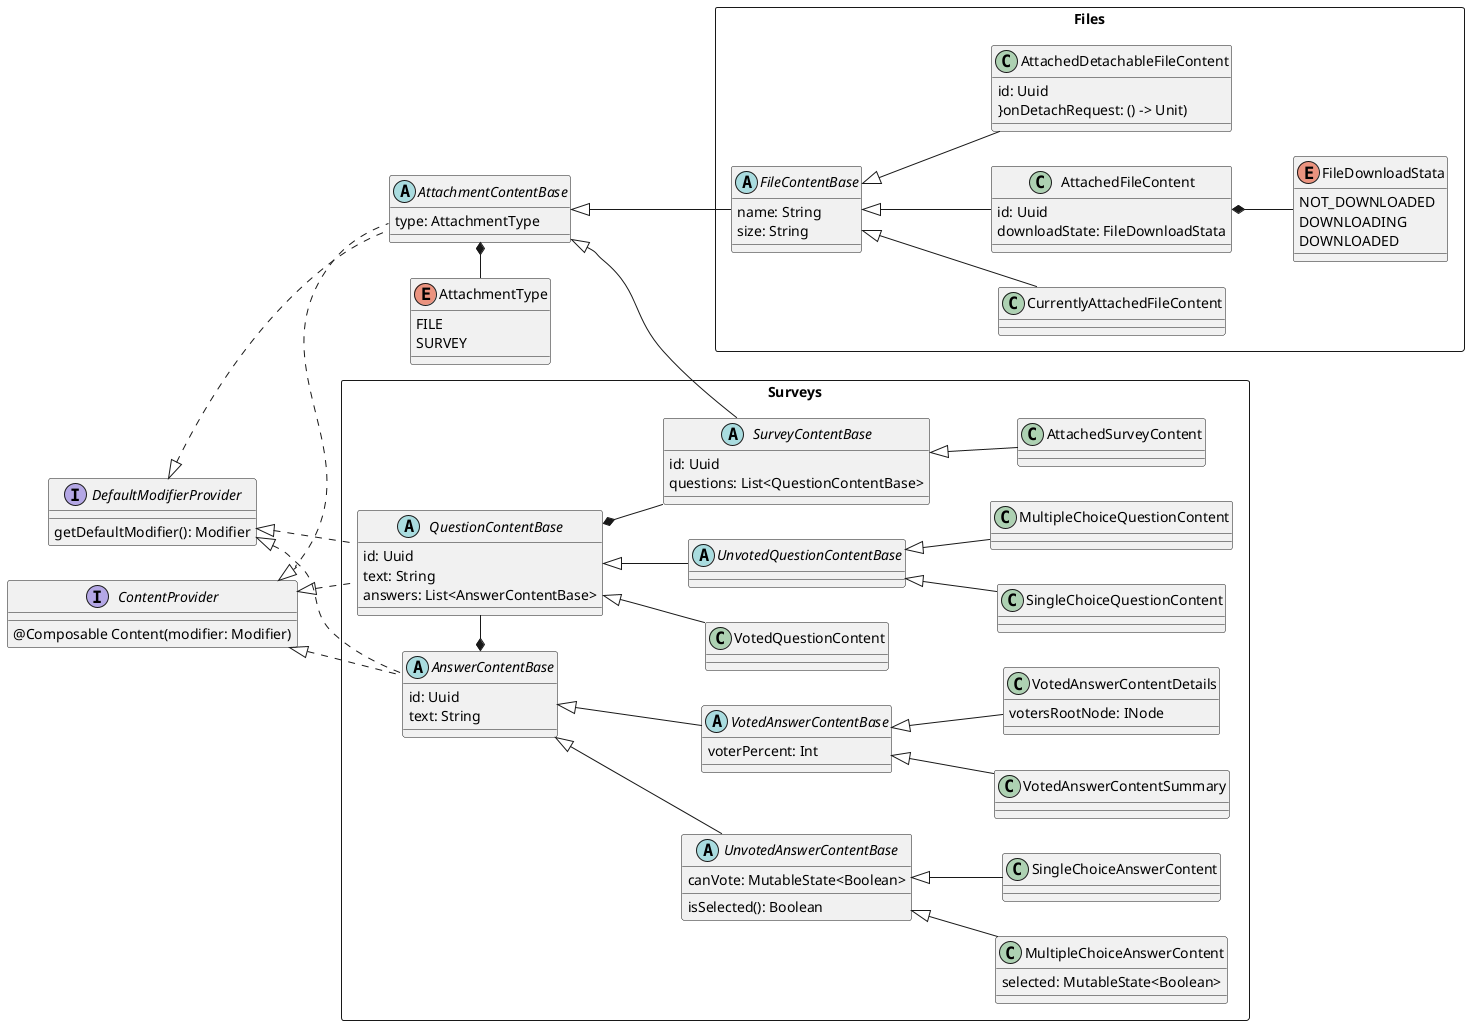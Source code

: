@startuml
'https://plantuml.com/class-diagram

left to right direction

interface DefaultModifierProvider {
    getDefaultModifier(): Modifier
}
interface ContentProvider {
    @Composable Content(modifier: Modifier)
}

enum AttachmentType {
    FILE
    SURVEY
}

abstract class AttachmentContentBase {
    type: AttachmentType
}
ContentProvider <|.. AttachmentContentBase
DefaultModifierProvider <|.. AttachmentContentBase
AttachmentContentBase *-right- AttachmentType


'''''''''''''''''''''''''''''''' ФАЙЛЫ
rectangle Files {
    abstract class FileContentBase {
        name: String
        size: String
    }
    AttachmentContentBase <|-- FileContentBase

    class CurrentlyAttachedFileContent extends FileContentBase { }

    enum FileDownloadStata {
        NOT_DOWNLOADED
        DOWNLOADING
        DOWNLOADED
    }

    class AttachedFileContent extends FileContentBase {
        id: Uuid
        downloadState: FileDownloadStata
    }
    AttachedFileContent *-down- FileDownloadStata

    class AttachedDetachableFileContent extends FileContentBase {
        id: Uuid
        {field} }onDetachRequest: () -> Unit)
    }
}

'''''''''''''''''''''''''''''''' ОПРОСЫ
rectangle Surveys {
    ''''''''''''' Варианты ответов
    abstract class AnswerContentBase{
            id: Uuid
        text: String
    }
    ContentProvider <|.. AnswerContentBase
    DefaultModifierProvider <|.. AnswerContentBase
    abstract class UnvotedAnswerContentBase extends AnswerContentBase {
        canVote: MutableState<Boolean>
        isSelected(): Boolean
    }
    class MultipleChoiceAnswerContent extends UnvotedAnswerContentBase {
        selected: MutableState<Boolean>
    }
    class SingleChoiceAnswerContent extends UnvotedAnswerContentBase {
    }

    abstract class VotedAnswerContentBase extends AnswerContentBase {
        voterPercent: Int
    }
    class VotedAnswerContentSummary extends VotedAnswerContentBase {

    }
    class VotedAnswerContentDetails extends VotedAnswerContentBase {
        votersRootNode: INode
    }

    ''''''''''''' Вопросы
    abstract class QuestionContentBase {
        id: Uuid
        text: String
        answers: List<AnswerContentBase>
    }
    ContentProvider <|.. QuestionContentBase
    DefaultModifierProvider <|.. QuestionContentBase
    AnswerContentBase *-right- QuestionContentBase

    abstract class UnvotedQuestionContentBase extends QuestionContentBase {
    }
    class MultipleChoiceQuestionContent extends UnvotedQuestionContentBase {
    }
    class SingleChoiceQuestionContent extends UnvotedQuestionContentBase {
    }
    class VotedQuestionContent extends QuestionContentBase {
    }


    ''''''''''''' Опросы
    abstract class SurveyContentBase {
        id: Uuid
        questions: List<QuestionContentBase>
    }
    AttachmentContentBase <|-- SurveyContentBase
    QuestionContentBase *-- SurveyContentBase

    class AttachedSurveyContent extends SurveyContentBase {
    }
}

@enduml